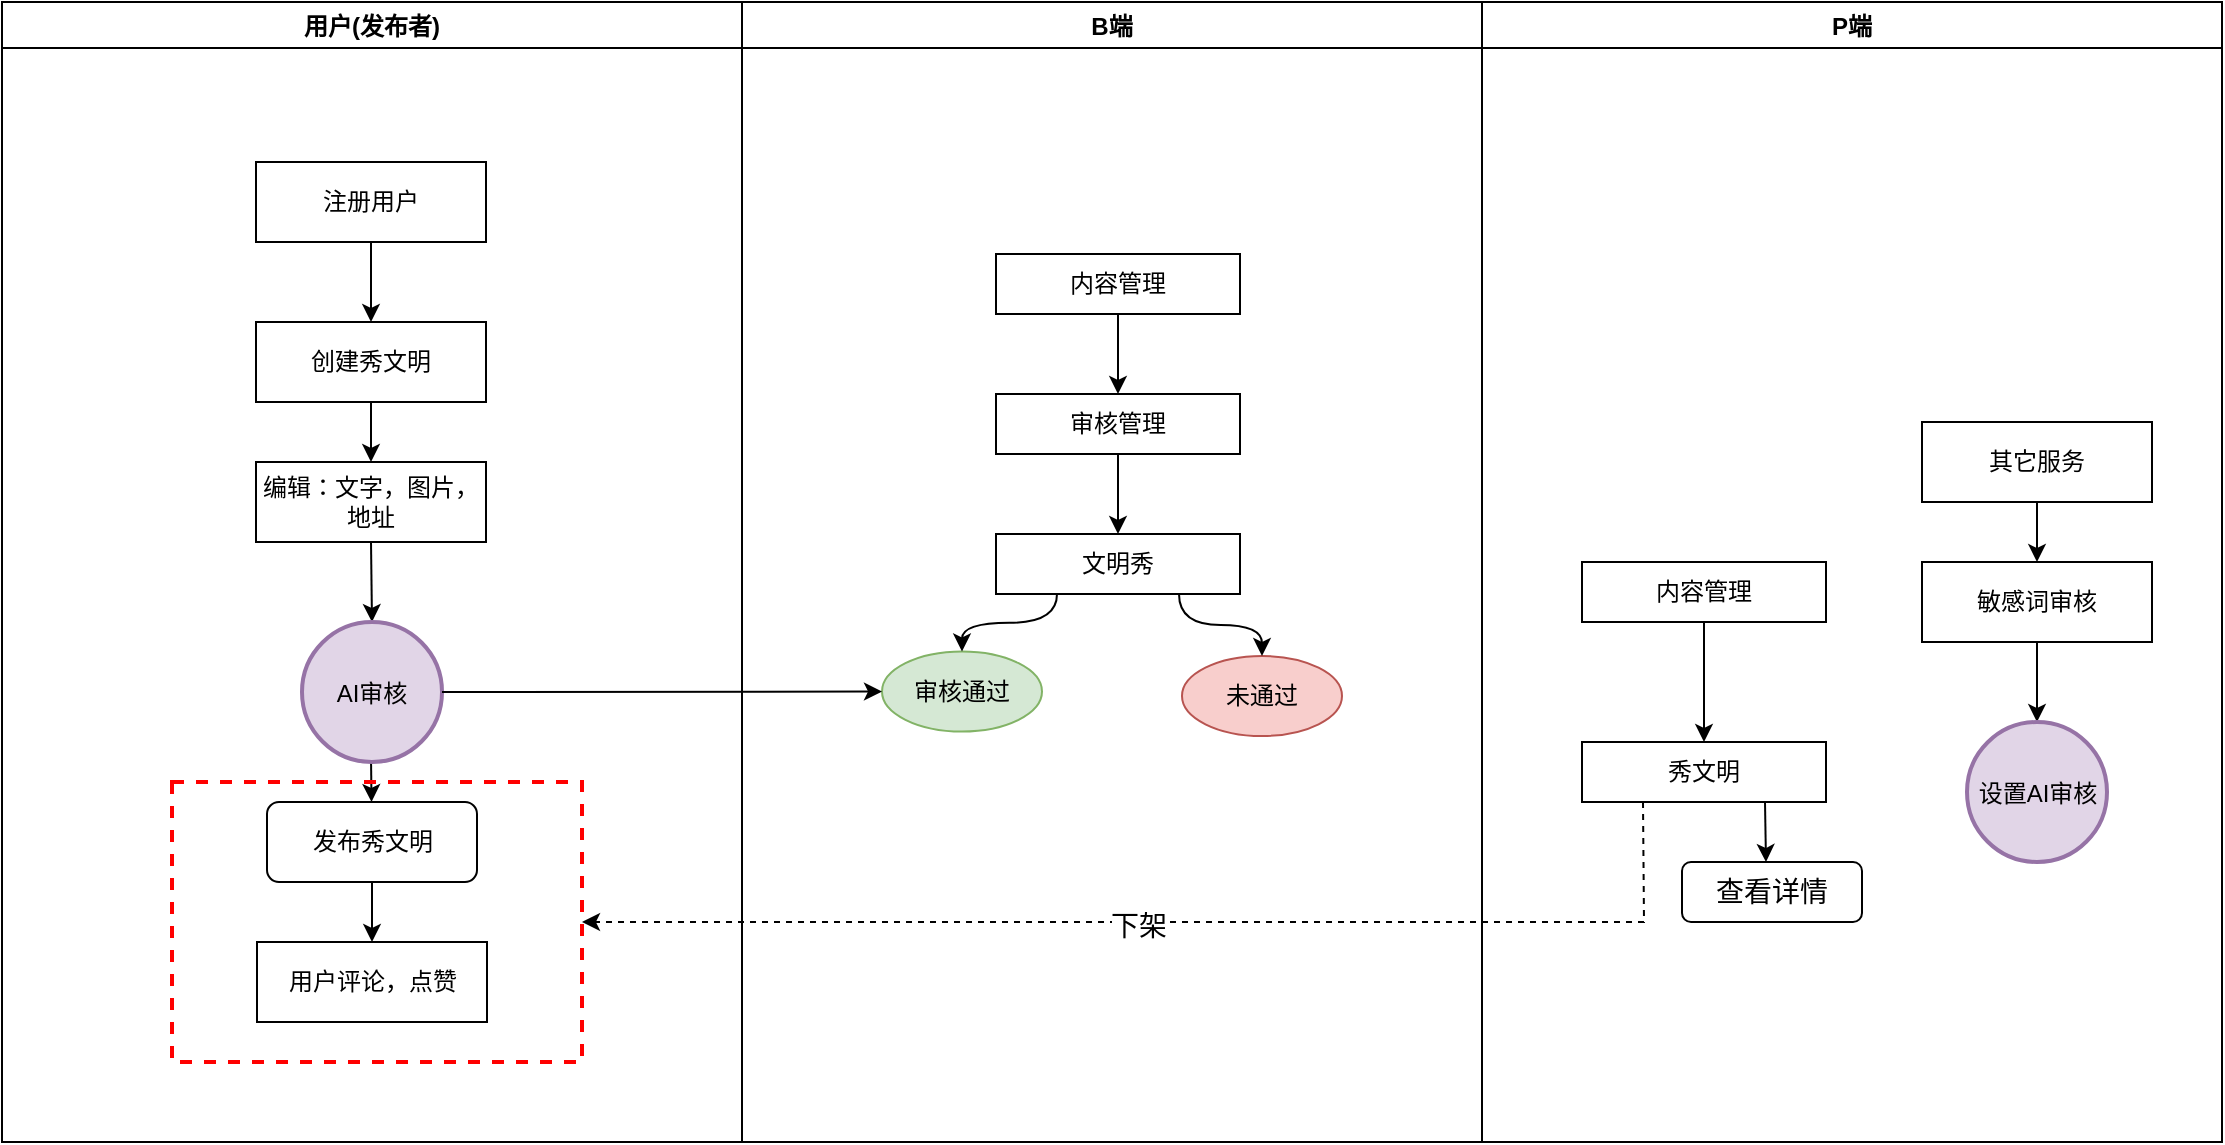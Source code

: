 <mxfile version="15.6.8" type="github">
  <diagram id="54Dfr4HZBgD_Pt3soP5F" name="第 1 页">
    <mxGraphModel dx="1422" dy="761" grid="1" gridSize="10" guides="1" tooltips="1" connect="1" arrows="1" fold="1" page="1" pageScale="1" pageWidth="827" pageHeight="1169" math="0" shadow="0">
      <root>
        <mxCell id="0" />
        <mxCell id="1" parent="0" />
        <mxCell id="pDe4_9r3hl0GgBKhuWyb-1" value="用户(发布者)" style="swimlane;" vertex="1" parent="1">
          <mxGeometry x="190" y="70" width="370" height="570" as="geometry" />
        </mxCell>
        <mxCell id="pDe4_9r3hl0GgBKhuWyb-5" value="注册用户" style="rounded=0;whiteSpace=wrap;html=1;" vertex="1" parent="pDe4_9r3hl0GgBKhuWyb-1">
          <mxGeometry x="127" y="80" width="115" height="40" as="geometry" />
        </mxCell>
        <mxCell id="pDe4_9r3hl0GgBKhuWyb-6" value="创建秀文明" style="rounded=0;whiteSpace=wrap;html=1;" vertex="1" parent="pDe4_9r3hl0GgBKhuWyb-1">
          <mxGeometry x="127" y="160" width="115" height="40" as="geometry" />
        </mxCell>
        <mxCell id="pDe4_9r3hl0GgBKhuWyb-8" value="" style="endArrow=classic;html=1;rounded=0;exitX=0.5;exitY=1;exitDx=0;exitDy=0;" edge="1" parent="pDe4_9r3hl0GgBKhuWyb-1" source="pDe4_9r3hl0GgBKhuWyb-5" target="pDe4_9r3hl0GgBKhuWyb-6">
          <mxGeometry width="50" height="50" relative="1" as="geometry">
            <mxPoint x="402" y="250" as="sourcePoint" />
            <mxPoint x="452" y="200" as="targetPoint" />
          </mxGeometry>
        </mxCell>
        <mxCell id="pDe4_9r3hl0GgBKhuWyb-9" value="编辑：文字，图片，地址" style="rounded=0;whiteSpace=wrap;html=1;" vertex="1" parent="pDe4_9r3hl0GgBKhuWyb-1">
          <mxGeometry x="127" y="230" width="115" height="40" as="geometry" />
        </mxCell>
        <mxCell id="pDe4_9r3hl0GgBKhuWyb-10" value="" style="endArrow=classic;html=1;rounded=0;exitX=0.5;exitY=1;exitDx=0;exitDy=0;" edge="1" parent="pDe4_9r3hl0GgBKhuWyb-1" source="pDe4_9r3hl0GgBKhuWyb-6" target="pDe4_9r3hl0GgBKhuWyb-9">
          <mxGeometry width="50" height="50" relative="1" as="geometry">
            <mxPoint x="402" y="240" as="sourcePoint" />
            <mxPoint x="452" y="190" as="targetPoint" />
          </mxGeometry>
        </mxCell>
        <mxCell id="pDe4_9r3hl0GgBKhuWyb-13" value="" style="endArrow=classic;html=1;rounded=0;exitX=0.5;exitY=1;exitDx=0;exitDy=0;entryX=0.5;entryY=0;entryDx=0;entryDy=0;" edge="1" parent="pDe4_9r3hl0GgBKhuWyb-1" source="pDe4_9r3hl0GgBKhuWyb-9" target="pDe4_9r3hl0GgBKhuWyb-52">
          <mxGeometry width="50" height="50" relative="1" as="geometry">
            <mxPoint x="402" y="240" as="sourcePoint" />
            <mxPoint x="185" y="300" as="targetPoint" />
          </mxGeometry>
        </mxCell>
        <mxCell id="pDe4_9r3hl0GgBKhuWyb-30" value="发布秀文明" style="rounded=1;whiteSpace=wrap;html=1;" vertex="1" parent="pDe4_9r3hl0GgBKhuWyb-1">
          <mxGeometry x="132.5" y="400" width="105" height="40" as="geometry" />
        </mxCell>
        <mxCell id="pDe4_9r3hl0GgBKhuWyb-32" value="用户评论，点赞" style="rounded=0;whiteSpace=wrap;html=1;" vertex="1" parent="pDe4_9r3hl0GgBKhuWyb-1">
          <mxGeometry x="127.5" y="470" width="115" height="40" as="geometry" />
        </mxCell>
        <mxCell id="pDe4_9r3hl0GgBKhuWyb-33" value="" style="endArrow=classic;html=1;rounded=0;exitX=0.5;exitY=1;exitDx=0;exitDy=0;entryX=0.5;entryY=0;entryDx=0;entryDy=0;" edge="1" parent="pDe4_9r3hl0GgBKhuWyb-1" source="pDe4_9r3hl0GgBKhuWyb-30" target="pDe4_9r3hl0GgBKhuWyb-32">
          <mxGeometry width="50" height="50" relative="1" as="geometry">
            <mxPoint x="400" y="350" as="sourcePoint" />
            <mxPoint x="450" y="300" as="targetPoint" />
          </mxGeometry>
        </mxCell>
        <mxCell id="pDe4_9r3hl0GgBKhuWyb-36" value="" style="endArrow=classic;html=1;rounded=0;exitX=0.5;exitY=1;exitDx=0;exitDy=0;" edge="1" parent="pDe4_9r3hl0GgBKhuWyb-1" target="pDe4_9r3hl0GgBKhuWyb-30">
          <mxGeometry width="50" height="50" relative="1" as="geometry">
            <mxPoint x="184.5" y="377.5" as="sourcePoint" />
            <mxPoint x="450" y="300" as="targetPoint" />
          </mxGeometry>
        </mxCell>
        <mxCell id="pDe4_9r3hl0GgBKhuWyb-49" value="" style="whiteSpace=wrap;html=1;align=center;fillColor=none;strokeColor=#FF0000;strokeWidth=2;dashed=1;" vertex="1" parent="pDe4_9r3hl0GgBKhuWyb-1">
          <mxGeometry x="85" y="390" width="205" height="140" as="geometry" />
        </mxCell>
        <mxCell id="pDe4_9r3hl0GgBKhuWyb-52" value="&lt;span style=&quot;font-size: 12px&quot;&gt;AI审核&lt;/span&gt;" style="ellipse;whiteSpace=wrap;html=1;aspect=fixed;fontSize=14;strokeColor=#9673a6;strokeWidth=2;fillColor=#e1d5e7;" vertex="1" parent="pDe4_9r3hl0GgBKhuWyb-1">
          <mxGeometry x="150" y="310" width="70" height="70" as="geometry" />
        </mxCell>
        <mxCell id="pDe4_9r3hl0GgBKhuWyb-2" value="B端" style="swimlane;" vertex="1" parent="1">
          <mxGeometry x="560" y="70" width="370" height="570" as="geometry" />
        </mxCell>
        <mxCell id="pDe4_9r3hl0GgBKhuWyb-20" value="文明秀" style="rounded=0;whiteSpace=wrap;html=1;" vertex="1" parent="pDe4_9r3hl0GgBKhuWyb-2">
          <mxGeometry x="127" y="266" width="122" height="30" as="geometry" />
        </mxCell>
        <mxCell id="pDe4_9r3hl0GgBKhuWyb-21" value="内容管理" style="rounded=0;whiteSpace=wrap;html=1;" vertex="1" parent="pDe4_9r3hl0GgBKhuWyb-2">
          <mxGeometry x="127" y="126" width="122" height="30" as="geometry" />
        </mxCell>
        <mxCell id="pDe4_9r3hl0GgBKhuWyb-22" value="审核管理" style="rounded=0;whiteSpace=wrap;html=1;" vertex="1" parent="pDe4_9r3hl0GgBKhuWyb-2">
          <mxGeometry x="127" y="196" width="122" height="30" as="geometry" />
        </mxCell>
        <mxCell id="pDe4_9r3hl0GgBKhuWyb-23" value="" style="endArrow=classic;html=1;rounded=0;exitX=0.5;exitY=1;exitDx=0;exitDy=0;" edge="1" parent="pDe4_9r3hl0GgBKhuWyb-2" source="pDe4_9r3hl0GgBKhuWyb-21" target="pDe4_9r3hl0GgBKhuWyb-22">
          <mxGeometry width="50" height="50" relative="1" as="geometry">
            <mxPoint x="-300" y="216" as="sourcePoint" />
            <mxPoint x="-250" y="166" as="targetPoint" />
          </mxGeometry>
        </mxCell>
        <mxCell id="pDe4_9r3hl0GgBKhuWyb-24" value="" style="endArrow=classic;html=1;rounded=0;entryX=0.5;entryY=0;entryDx=0;entryDy=0;" edge="1" parent="pDe4_9r3hl0GgBKhuWyb-2" target="pDe4_9r3hl0GgBKhuWyb-20">
          <mxGeometry width="50" height="50" relative="1" as="geometry">
            <mxPoint x="188" y="226" as="sourcePoint" />
            <mxPoint x="-250" y="166" as="targetPoint" />
          </mxGeometry>
        </mxCell>
        <mxCell id="pDe4_9r3hl0GgBKhuWyb-25" value="审核通过" style="ellipse;whiteSpace=wrap;html=1;fillColor=#d5e8d4;strokeColor=#82b366;" vertex="1" parent="pDe4_9r3hl0GgBKhuWyb-2">
          <mxGeometry x="70" y="324.75" width="80" height="40" as="geometry" />
        </mxCell>
        <mxCell id="pDe4_9r3hl0GgBKhuWyb-26" value="未通过" style="ellipse;whiteSpace=wrap;html=1;fillColor=#f8cecc;strokeColor=#b85450;" vertex="1" parent="pDe4_9r3hl0GgBKhuWyb-2">
          <mxGeometry x="220" y="327" width="80" height="40" as="geometry" />
        </mxCell>
        <mxCell id="pDe4_9r3hl0GgBKhuWyb-27" value="" style="endArrow=classic;html=1;rounded=0;exitX=0.25;exitY=1;exitDx=0;exitDy=0;entryX=0.5;entryY=0;entryDx=0;entryDy=0;edgeStyle=orthogonalEdgeStyle;curved=1;" edge="1" parent="pDe4_9r3hl0GgBKhuWyb-2" source="pDe4_9r3hl0GgBKhuWyb-20" target="pDe4_9r3hl0GgBKhuWyb-25">
          <mxGeometry width="50" height="50" relative="1" as="geometry">
            <mxPoint x="-300" y="216" as="sourcePoint" />
            <mxPoint x="-250" y="166" as="targetPoint" />
          </mxGeometry>
        </mxCell>
        <mxCell id="pDe4_9r3hl0GgBKhuWyb-28" value="" style="endArrow=classic;html=1;rounded=0;curved=1;exitX=0.75;exitY=1;exitDx=0;exitDy=0;entryX=0.5;entryY=0;entryDx=0;entryDy=0;edgeStyle=orthogonalEdgeStyle;" edge="1" parent="pDe4_9r3hl0GgBKhuWyb-2" source="pDe4_9r3hl0GgBKhuWyb-20" target="pDe4_9r3hl0GgBKhuWyb-26">
          <mxGeometry width="50" height="50" relative="1" as="geometry">
            <mxPoint x="-300" y="216" as="sourcePoint" />
            <mxPoint x="-250" y="166" as="targetPoint" />
          </mxGeometry>
        </mxCell>
        <mxCell id="pDe4_9r3hl0GgBKhuWyb-3" value="P端" style="swimlane;" vertex="1" parent="1">
          <mxGeometry x="930" y="70" width="370" height="570" as="geometry" />
        </mxCell>
        <mxCell id="pDe4_9r3hl0GgBKhuWyb-14" value="其它服务" style="rounded=0;whiteSpace=wrap;html=1;" vertex="1" parent="pDe4_9r3hl0GgBKhuWyb-3">
          <mxGeometry x="220" y="210" width="115" height="40" as="geometry" />
        </mxCell>
        <mxCell id="pDe4_9r3hl0GgBKhuWyb-15" value="敏感词审核" style="rounded=0;whiteSpace=wrap;html=1;" vertex="1" parent="pDe4_9r3hl0GgBKhuWyb-3">
          <mxGeometry x="220" y="280" width="115" height="40" as="geometry" />
        </mxCell>
        <mxCell id="pDe4_9r3hl0GgBKhuWyb-16" value="" style="endArrow=classic;html=1;rounded=0;exitX=0.5;exitY=1;exitDx=0;exitDy=0;entryX=0.5;entryY=0;entryDx=0;entryDy=0;" edge="1" parent="pDe4_9r3hl0GgBKhuWyb-3" source="pDe4_9r3hl0GgBKhuWyb-14" target="pDe4_9r3hl0GgBKhuWyb-15">
          <mxGeometry width="50" height="50" relative="1" as="geometry">
            <mxPoint x="-340" y="340" as="sourcePoint" />
            <mxPoint x="-290" y="290" as="targetPoint" />
          </mxGeometry>
        </mxCell>
        <mxCell id="pDe4_9r3hl0GgBKhuWyb-18" value="" style="endArrow=classic;html=1;rounded=0;exitX=0.5;exitY=1;exitDx=0;exitDy=0;entryX=0.5;entryY=0;entryDx=0;entryDy=0;" edge="1" parent="pDe4_9r3hl0GgBKhuWyb-3" source="pDe4_9r3hl0GgBKhuWyb-15">
          <mxGeometry width="50" height="50" relative="1" as="geometry">
            <mxPoint x="-340" y="340" as="sourcePoint" />
            <mxPoint x="277.5" y="360" as="targetPoint" />
          </mxGeometry>
        </mxCell>
        <mxCell id="pDe4_9r3hl0GgBKhuWyb-40" value="内容管理" style="rounded=0;whiteSpace=wrap;html=1;" vertex="1" parent="pDe4_9r3hl0GgBKhuWyb-3">
          <mxGeometry x="50" y="280" width="122" height="30" as="geometry" />
        </mxCell>
        <mxCell id="pDe4_9r3hl0GgBKhuWyb-41" value="秀文明" style="rounded=0;whiteSpace=wrap;html=1;" vertex="1" parent="pDe4_9r3hl0GgBKhuWyb-3">
          <mxGeometry x="50" y="370" width="122" height="30" as="geometry" />
        </mxCell>
        <mxCell id="pDe4_9r3hl0GgBKhuWyb-42" value="" style="endArrow=classic;html=1;rounded=0;exitX=0.5;exitY=1;exitDx=0;exitDy=0;entryX=0.5;entryY=0;entryDx=0;entryDy=0;" edge="1" parent="pDe4_9r3hl0GgBKhuWyb-3" source="pDe4_9r3hl0GgBKhuWyb-40" target="pDe4_9r3hl0GgBKhuWyb-41">
          <mxGeometry width="50" height="50" relative="1" as="geometry">
            <mxPoint x="-1376" y="150" as="sourcePoint" />
            <mxPoint x="-1326" y="100" as="targetPoint" />
          </mxGeometry>
        </mxCell>
        <mxCell id="pDe4_9r3hl0GgBKhuWyb-51" value="&lt;span style=&quot;font-size: 12px&quot;&gt;设置AI审核&lt;/span&gt;" style="ellipse;whiteSpace=wrap;html=1;aspect=fixed;fontSize=14;strokeColor=#9673a6;strokeWidth=2;fillColor=#e1d5e7;" vertex="1" parent="pDe4_9r3hl0GgBKhuWyb-3">
          <mxGeometry x="242.5" y="360" width="70" height="70" as="geometry" />
        </mxCell>
        <mxCell id="pDe4_9r3hl0GgBKhuWyb-54" value="查看详情" style="rounded=1;whiteSpace=wrap;html=1;fontSize=14;strokeColor=#000000;strokeWidth=1;fillColor=default;" vertex="1" parent="pDe4_9r3hl0GgBKhuWyb-3">
          <mxGeometry x="100" y="430" width="90" height="30" as="geometry" />
        </mxCell>
        <mxCell id="pDe4_9r3hl0GgBKhuWyb-19" value="" style="endArrow=classic;html=1;rounded=0;entryX=0;entryY=0.5;entryDx=0;entryDy=0;exitX=1;exitY=0.5;exitDx=0;exitDy=0;" edge="1" parent="1" source="pDe4_9r3hl0GgBKhuWyb-52" target="pDe4_9r3hl0GgBKhuWyb-25">
          <mxGeometry width="50" height="50" relative="1" as="geometry">
            <mxPoint x="430" y="420" as="sourcePoint" />
            <mxPoint x="620" y="409" as="targetPoint" />
          </mxGeometry>
        </mxCell>
        <mxCell id="pDe4_9r3hl0GgBKhuWyb-43" value="" style="endArrow=classic;html=1;rounded=0;exitX=0.25;exitY=1;exitDx=0;exitDy=0;entryX=1;entryY=0.5;entryDx=0;entryDy=0;dashed=1;" edge="1" parent="1" source="pDe4_9r3hl0GgBKhuWyb-41" target="pDe4_9r3hl0GgBKhuWyb-49">
          <mxGeometry width="50" height="50" relative="1" as="geometry">
            <mxPoint x="590" y="420" as="sourcePoint" />
            <mxPoint x="510" y="520" as="targetPoint" />
            <Array as="points">
              <mxPoint x="1011" y="530" />
            </Array>
          </mxGeometry>
        </mxCell>
        <mxCell id="pDe4_9r3hl0GgBKhuWyb-50" value="&lt;font style=&quot;font-size: 14px&quot;&gt;下架&lt;/font&gt;" style="edgeLabel;html=1;align=center;verticalAlign=middle;resizable=0;points=[];" vertex="1" connectable="0" parent="pDe4_9r3hl0GgBKhuWyb-43">
          <mxGeometry x="0.06" y="2" relative="1" as="geometry">
            <mxPoint as="offset" />
          </mxGeometry>
        </mxCell>
        <mxCell id="pDe4_9r3hl0GgBKhuWyb-53" value="" style="endArrow=classic;html=1;rounded=0;fontSize=14;exitX=0.75;exitY=1;exitDx=0;exitDy=0;" edge="1" parent="1" source="pDe4_9r3hl0GgBKhuWyb-41">
          <mxGeometry width="50" height="50" relative="1" as="geometry">
            <mxPoint x="590" y="410" as="sourcePoint" />
            <mxPoint x="1072" y="500" as="targetPoint" />
          </mxGeometry>
        </mxCell>
      </root>
    </mxGraphModel>
  </diagram>
</mxfile>
